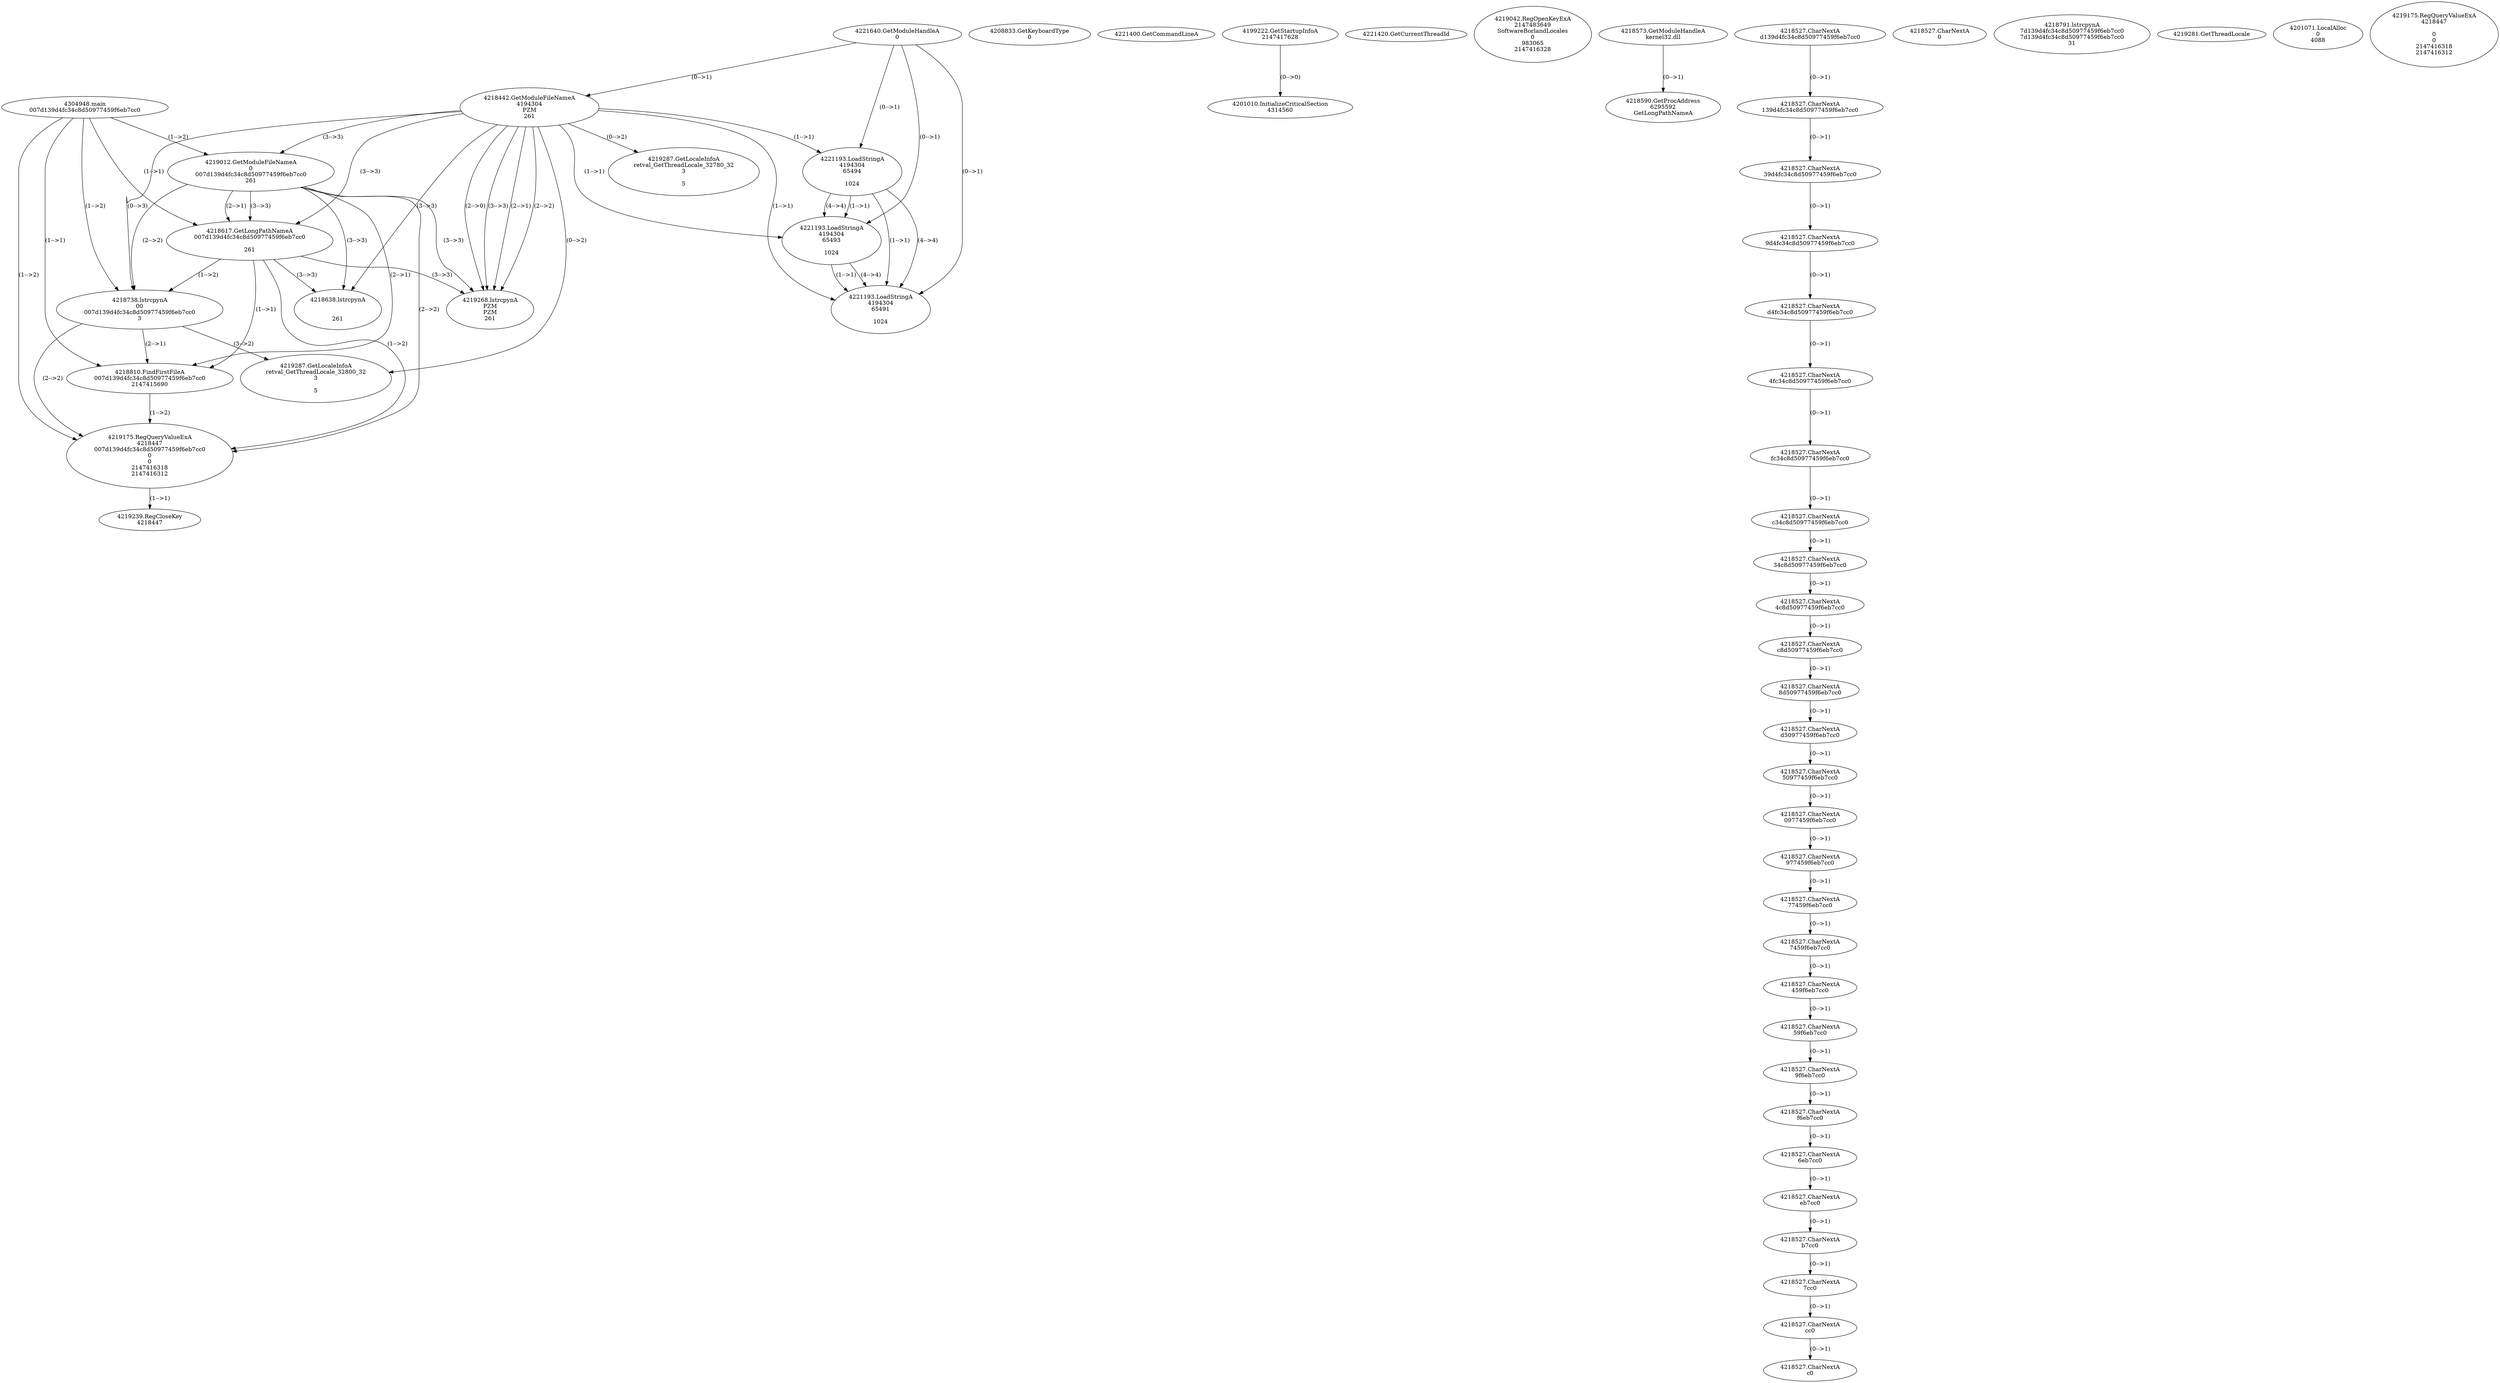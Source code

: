 // Global SCDG with merge call
digraph {
	0 [label="4304948.main
007d139d4fc34c8d50977459f6eb7cc0"]
	1 [label="4221640.GetModuleHandleA
0"]
	2 [label="4208833.GetKeyboardType
0"]
	3 [label="4221400.GetCommandLineA
"]
	4 [label="4199222.GetStartupInfoA
2147417628"]
	5 [label="4221420.GetCurrentThreadId
"]
	6 [label="4218442.GetModuleFileNameA
4194304
PZM
261"]
	1 -> 6 [label="(0-->1)"]
	7 [label="4219012.GetModuleFileNameA
0
007d139d4fc34c8d50977459f6eb7cc0
261"]
	0 -> 7 [label="(1-->2)"]
	6 -> 7 [label="(3-->3)"]
	8 [label="4219042.RegOpenKeyExA
2147483649
Software\Borland\Locales
0
983065
2147416328"]
	9 [label="4218573.GetModuleHandleA
kernel32.dll"]
	10 [label="4218590.GetProcAddress
6295592
GetLongPathNameA"]
	9 -> 10 [label="(0-->1)"]
	11 [label="4218617.GetLongPathNameA
007d139d4fc34c8d50977459f6eb7cc0

261"]
	0 -> 11 [label="(1-->1)"]
	7 -> 11 [label="(2-->1)"]
	6 -> 11 [label="(3-->3)"]
	7 -> 11 [label="(3-->3)"]
	12 [label="4218738.lstrcpynA
00
007d139d4fc34c8d50977459f6eb7cc0
3"]
	0 -> 12 [label="(1-->2)"]
	7 -> 12 [label="(2-->2)"]
	11 -> 12 [label="(1-->2)"]
	6 -> 12 [label="(0-->3)"]
	13 [label="4218527.CharNextA
d139d4fc34c8d50977459f6eb7cc0"]
	14 [label="4218527.CharNextA
139d4fc34c8d50977459f6eb7cc0"]
	13 -> 14 [label="(0-->1)"]
	15 [label="4218527.CharNextA
39d4fc34c8d50977459f6eb7cc0"]
	14 -> 15 [label="(0-->1)"]
	16 [label="4218527.CharNextA
9d4fc34c8d50977459f6eb7cc0"]
	15 -> 16 [label="(0-->1)"]
	17 [label="4218527.CharNextA
d4fc34c8d50977459f6eb7cc0"]
	16 -> 17 [label="(0-->1)"]
	18 [label="4218527.CharNextA
4fc34c8d50977459f6eb7cc0"]
	17 -> 18 [label="(0-->1)"]
	19 [label="4218527.CharNextA
fc34c8d50977459f6eb7cc0"]
	18 -> 19 [label="(0-->1)"]
	20 [label="4218527.CharNextA
c34c8d50977459f6eb7cc0"]
	19 -> 20 [label="(0-->1)"]
	21 [label="4218527.CharNextA
34c8d50977459f6eb7cc0"]
	20 -> 21 [label="(0-->1)"]
	22 [label="4218527.CharNextA
4c8d50977459f6eb7cc0"]
	21 -> 22 [label="(0-->1)"]
	23 [label="4218527.CharNextA
c8d50977459f6eb7cc0"]
	22 -> 23 [label="(0-->1)"]
	24 [label="4218527.CharNextA
8d50977459f6eb7cc0"]
	23 -> 24 [label="(0-->1)"]
	25 [label="4218527.CharNextA
d50977459f6eb7cc0"]
	24 -> 25 [label="(0-->1)"]
	26 [label="4218527.CharNextA
50977459f6eb7cc0"]
	25 -> 26 [label="(0-->1)"]
	27 [label="4218527.CharNextA
0977459f6eb7cc0"]
	26 -> 27 [label="(0-->1)"]
	28 [label="4218527.CharNextA
977459f6eb7cc0"]
	27 -> 28 [label="(0-->1)"]
	29 [label="4218527.CharNextA
77459f6eb7cc0"]
	28 -> 29 [label="(0-->1)"]
	30 [label="4218527.CharNextA
7459f6eb7cc0"]
	29 -> 30 [label="(0-->1)"]
	31 [label="4218527.CharNextA
459f6eb7cc0"]
	30 -> 31 [label="(0-->1)"]
	32 [label="4218527.CharNextA
59f6eb7cc0"]
	31 -> 32 [label="(0-->1)"]
	33 [label="4218527.CharNextA
9f6eb7cc0"]
	32 -> 33 [label="(0-->1)"]
	34 [label="4218527.CharNextA
f6eb7cc0"]
	33 -> 34 [label="(0-->1)"]
	35 [label="4218527.CharNextA
6eb7cc0"]
	34 -> 35 [label="(0-->1)"]
	36 [label="4218527.CharNextA
eb7cc0"]
	35 -> 36 [label="(0-->1)"]
	37 [label="4218527.CharNextA
b7cc0"]
	36 -> 37 [label="(0-->1)"]
	38 [label="4218527.CharNextA
7cc0"]
	37 -> 38 [label="(0-->1)"]
	39 [label="4218527.CharNextA
cc0"]
	38 -> 39 [label="(0-->1)"]
	40 [label="4218527.CharNextA
c0"]
	39 -> 40 [label="(0-->1)"]
	41 [label="4218527.CharNextA
0"]
	42 [label="4218791.lstrcpynA
7d139d4fc34c8d50977459f6eb7cc0
7d139d4fc34c8d50977459f6eb7cc0
31"]
	43 [label="4218810.FindFirstFileA
007d139d4fc34c8d50977459f6eb7cc0
2147415690"]
	0 -> 43 [label="(1-->1)"]
	7 -> 43 [label="(2-->1)"]
	11 -> 43 [label="(1-->1)"]
	12 -> 43 [label="(2-->1)"]
	44 [label="4219175.RegQueryValueExA
4218447
007d139d4fc34c8d50977459f6eb7cc0
0
0
2147416318
2147416312"]
	0 -> 44 [label="(1-->2)"]
	7 -> 44 [label="(2-->2)"]
	11 -> 44 [label="(1-->2)"]
	12 -> 44 [label="(2-->2)"]
	43 -> 44 [label="(1-->2)"]
	45 [label="4219239.RegCloseKey
4218447"]
	44 -> 45 [label="(1-->1)"]
	46 [label="4219268.lstrcpynA
PZM
PZM
261"]
	6 -> 46 [label="(2-->1)"]
	6 -> 46 [label="(2-->2)"]
	6 -> 46 [label="(3-->3)"]
	7 -> 46 [label="(3-->3)"]
	11 -> 46 [label="(3-->3)"]
	6 -> 46 [label="(2-->0)"]
	47 [label="4219281.GetThreadLocale
"]
	48 [label="4219287.GetLocaleInfoA
retval_GetThreadLocale_32800_32
3

5"]
	6 -> 48 [label="(0-->2)"]
	12 -> 48 [label="(3-->2)"]
	49 [label="4221193.LoadStringA
4194304
65494

1024"]
	1 -> 49 [label="(0-->1)"]
	6 -> 49 [label="(1-->1)"]
	50 [label="4221193.LoadStringA
4194304
65493

1024"]
	1 -> 50 [label="(0-->1)"]
	6 -> 50 [label="(1-->1)"]
	49 -> 50 [label="(1-->1)"]
	49 -> 50 [label="(4-->4)"]
	51 [label="4221193.LoadStringA
4194304
65491

1024"]
	1 -> 51 [label="(0-->1)"]
	6 -> 51 [label="(1-->1)"]
	49 -> 51 [label="(1-->1)"]
	50 -> 51 [label="(1-->1)"]
	49 -> 51 [label="(4-->4)"]
	50 -> 51 [label="(4-->4)"]
	52 [label="4201010.InitializeCriticalSection
4314560"]
	4 -> 52 [label="(0-->0)"]
	53 [label="4201071.LocalAlloc
0
4088"]
	54 [label="4218638.lstrcpynA


261"]
	6 -> 54 [label="(3-->3)"]
	7 -> 54 [label="(3-->3)"]
	11 -> 54 [label="(3-->3)"]
	55 [label="4219175.RegQueryValueExA
4218447

0
0
2147416318
2147416312"]
	56 [label="4219287.GetLocaleInfoA
retval_GetThreadLocale_32780_32
3

5"]
	6 -> 56 [label="(0-->2)"]
}
